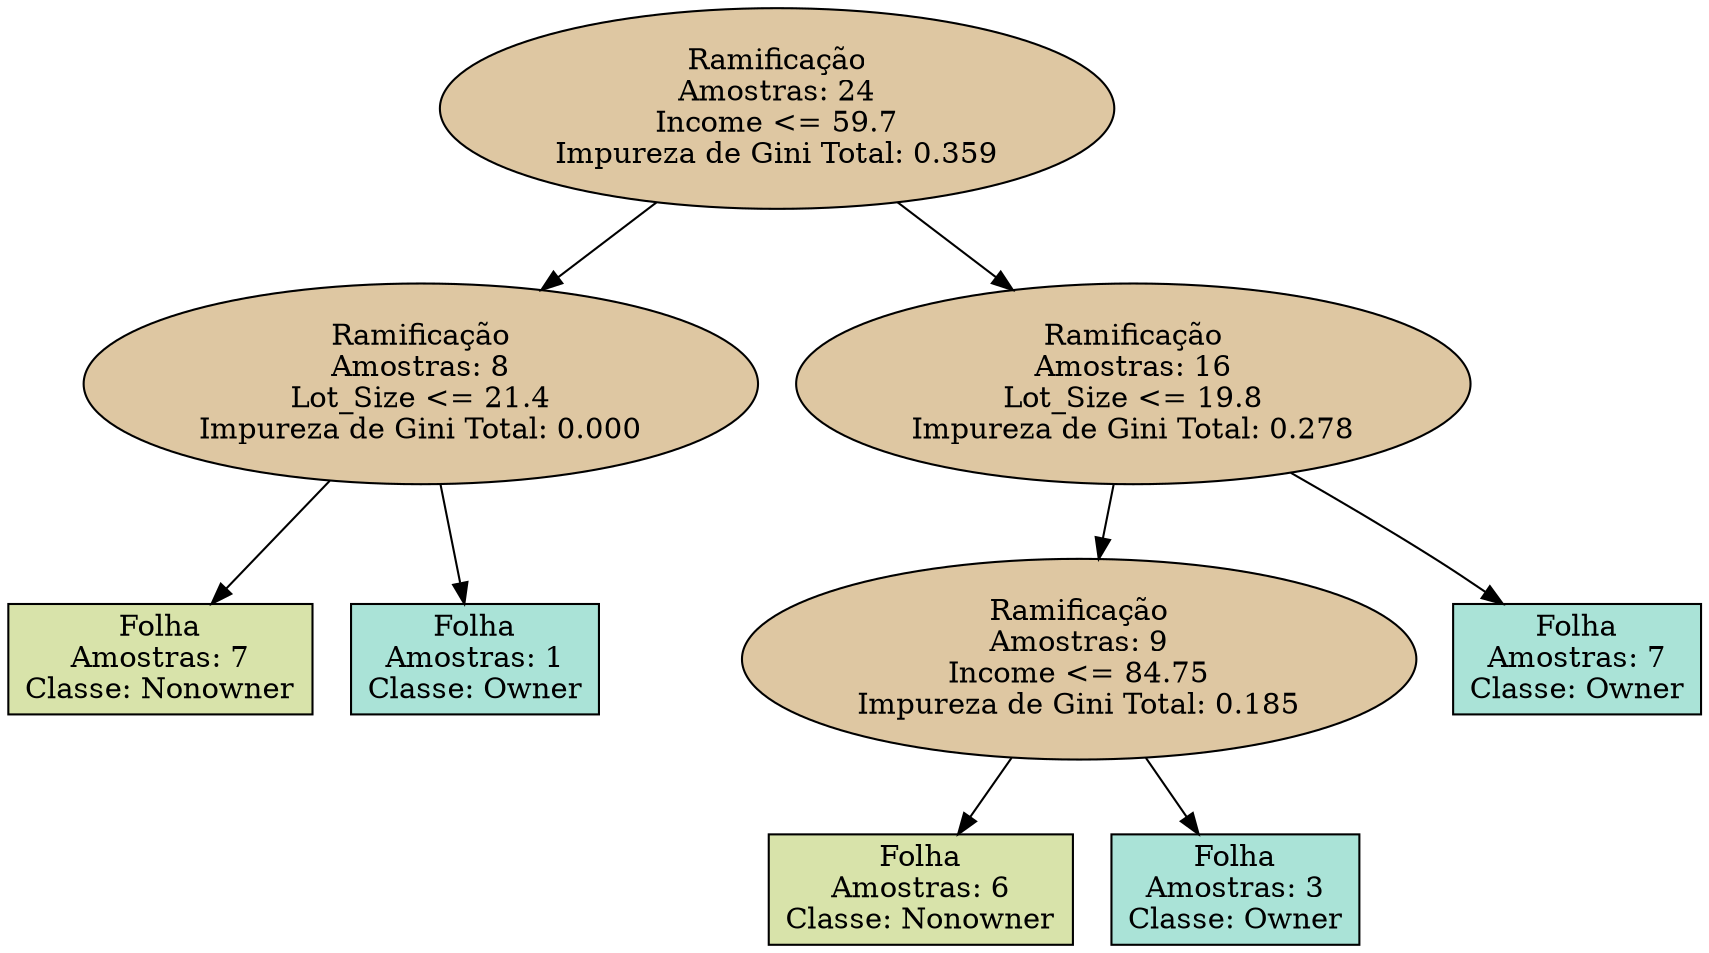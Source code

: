 digraph g {
	node [height=.1 shape=record]
	node [shape=ellipse]
	0 [label="Ramificação
Amostras: 24
Income <= 59.7
Impureza de Gini Total: 0.359" fillcolor="#dec7a2" style=filled]
	node [shape=ellipse]
	1 [label="Ramificação
Amostras: 8
Lot_Size <= 21.4
Impureza de Gini Total: 0.000" fillcolor="#dec7a2" style=filled]
	node [shape=ellipse]
	2 [label="Ramificação
Amostras: 16
Lot_Size <= 19.8
Impureza de Gini Total: 0.278" fillcolor="#dec7a2" style=filled]
	node [shape=box]
	3 [label="Folha
Amostras: 7
Classe: Nonowner" fillcolor="#d8e3aa" style=filled]
	node [shape=box]
	4 [label="Folha
Amostras: 1
Classe: Owner" fillcolor="#aae3d7" style=filled]
	node [shape=ellipse]
	5 [label="Ramificação
Amostras: 9
Income <= 84.75
Impureza de Gini Total: 0.185" fillcolor="#dec7a2" style=filled]
	node [shape=box]
	6 [label="Folha
Amostras: 7
Classe: Owner" fillcolor="#aae3d7" style=filled]
	node [shape=box]
	7 [label="Folha
Amostras: 6
Classe: Nonowner" fillcolor="#d8e3aa" style=filled]
	node [shape=box]
	8 [label="Folha
Amostras: 3
Classe: Owner" fillcolor="#aae3d7" style=filled]
	0 -> 1
	0 -> 2
	1 -> 3
	1 -> 4
	2 -> 5
	2 -> 6
	5 -> 7
	5 -> 8
}
